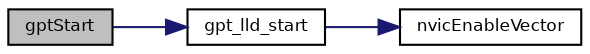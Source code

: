 digraph "gptStart"
{
  bgcolor="transparent";
  edge [fontname="Helvetica",fontsize="8",labelfontname="Helvetica",labelfontsize="8"];
  node [fontname="Helvetica",fontsize="8",shape=record];
  rankdir="LR";
  Node25 [label="gptStart",height=0.2,width=0.4,color="black", fillcolor="grey75", style="filled", fontcolor="black"];
  Node25 -> Node26 [color="midnightblue",fontsize="8",style="solid",fontname="Helvetica"];
  Node26 [label="gpt_lld_start",height=0.2,width=0.4,color="black",URL="$group___g_p_t.html#ga02e9a9529409aecf3de3dbd265a3eb31",tooltip="Configures and activates the GPT peripheral. "];
  Node26 -> Node27 [color="midnightblue",fontsize="8",style="solid",fontname="Helvetica"];
  Node27 [label="nvicEnableVector",height=0.2,width=0.4,color="black",URL="$group___c_o_m_m_o_n___a_r_m_c_mx___n_v_i_c.html#gaf27b6cd4f76874f8d5bbcbff7d6015d6",tooltip="Sets the priority of an interrupt handler and enables it. "];
}
